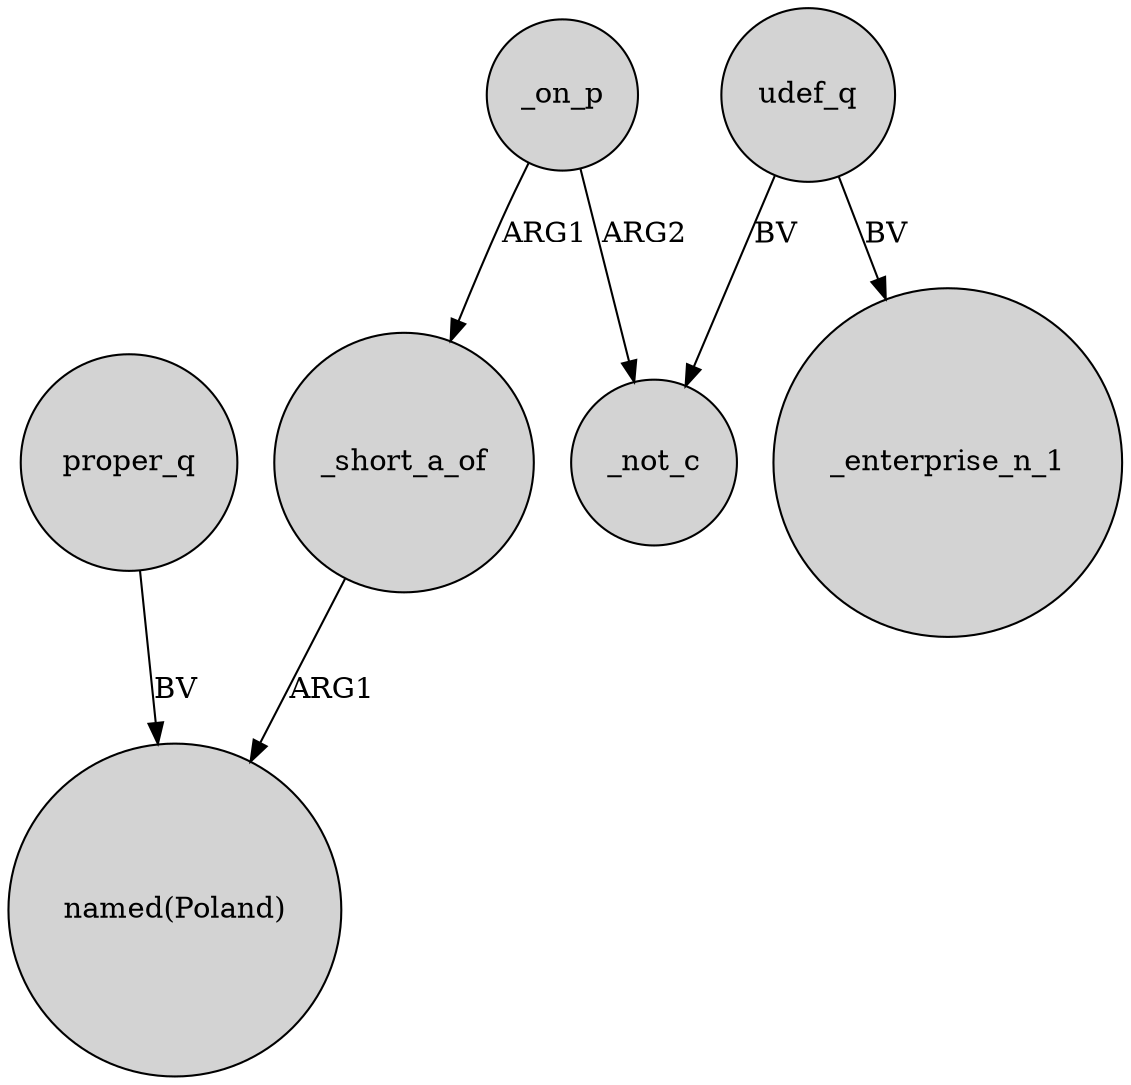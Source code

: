 digraph {
	node [shape=circle style=filled]
	_short_a_of -> "named(Poland)" [label=ARG1]
	udef_q -> _enterprise_n_1 [label=BV]
	udef_q -> _not_c [label=BV]
	_on_p -> _not_c [label=ARG2]
	_on_p -> _short_a_of [label=ARG1]
	proper_q -> "named(Poland)" [label=BV]
}
